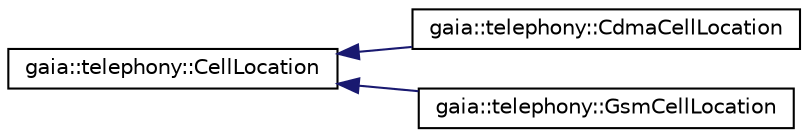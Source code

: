 digraph G
{
  edge [fontname="Helvetica",fontsize="10",labelfontname="Helvetica",labelfontsize="10"];
  node [fontname="Helvetica",fontsize="10",shape=record];
  rankdir=LR;
  Node1 [label="gaia::telephony::CellLocation",height=0.2,width=0.4,color="black", fillcolor="white", style="filled",URL="$dc/d20/classgaia_1_1telephony_1_1_cell_location.html",tooltip="CellLocation represents the location of the device."];
  Node1 -> Node2 [dir=back,color="midnightblue",fontsize="10",style="solid",fontname="Helvetica"];
  Node2 [label="gaia::telephony::CdmaCellLocation",height=0.2,width=0.4,color="black", fillcolor="white", style="filled",URL="$da/d61/classgaia_1_1telephony_1_1_cdma_cell_location.html"];
  Node1 -> Node3 [dir=back,color="midnightblue",fontsize="10",style="solid",fontname="Helvetica"];
  Node3 [label="gaia::telephony::GsmCellLocation",height=0.2,width=0.4,color="black", fillcolor="white", style="filled",URL="$dd/da4/classgaia_1_1telephony_1_1_gsm_cell_location.html",tooltip="Represents the cell location on a GSM phone."];
}

